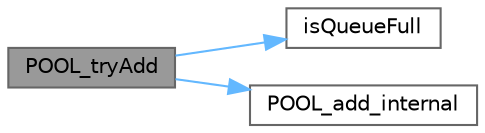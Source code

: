 digraph "POOL_tryAdd"
{
 // LATEX_PDF_SIZE
  bgcolor="transparent";
  edge [fontname=Helvetica,fontsize=10,labelfontname=Helvetica,labelfontsize=10];
  node [fontname=Helvetica,fontsize=10,shape=box,height=0.2,width=0.4];
  rankdir="LR";
  Node1 [id="Node000001",label="POOL_tryAdd",height=0.2,width=0.4,color="gray40", fillcolor="grey60", style="filled", fontcolor="black",tooltip=" "];
  Node1 -> Node2 [id="edge1_Node000001_Node000002",color="steelblue1",style="solid",tooltip=" "];
  Node2 [id="Node000002",label="isQueueFull",height=0.2,width=0.4,color="grey40", fillcolor="white", style="filled",URL="$pool_8c.html#a48909548adfd63a96acfaa81a1c949a0",tooltip=" "];
  Node1 -> Node3 [id="edge2_Node000001_Node000003",color="steelblue1",style="solid",tooltip=" "];
  Node3 [id="Node000003",label="POOL_add_internal",height=0.2,width=0.4,color="grey40", fillcolor="white", style="filled",URL="$pool_8c.html#ad109e3ea38b363574879f63792c17f8f",tooltip=" "];
}
